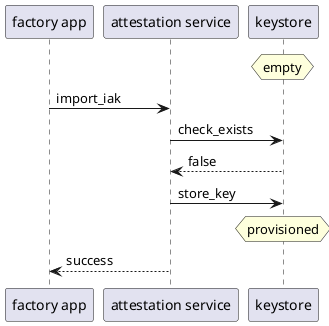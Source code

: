 '-------------------------------------------------------------------------------
' Copyright (c) 2021-2022, Arm Limited and Contributors. All rights reserved.
'
' SPDX-License-Identifier: BSD-3-Clause
'
'-------------------------------------------------------------------------------

@startuml
participant "factory app"
participant "attestation service"
participant "keystore"

hnote over "keystore": empty
"factory app" -> "attestation service" : import_iak
"attestation service" -> "keystore" : check_exists
"attestation service" <-- "keystore" : false
"attestation service" -> "keystore" : store_key
hnote over "keystore": provisioned
"factory app" <-- "attestation service" : success

@enduml
